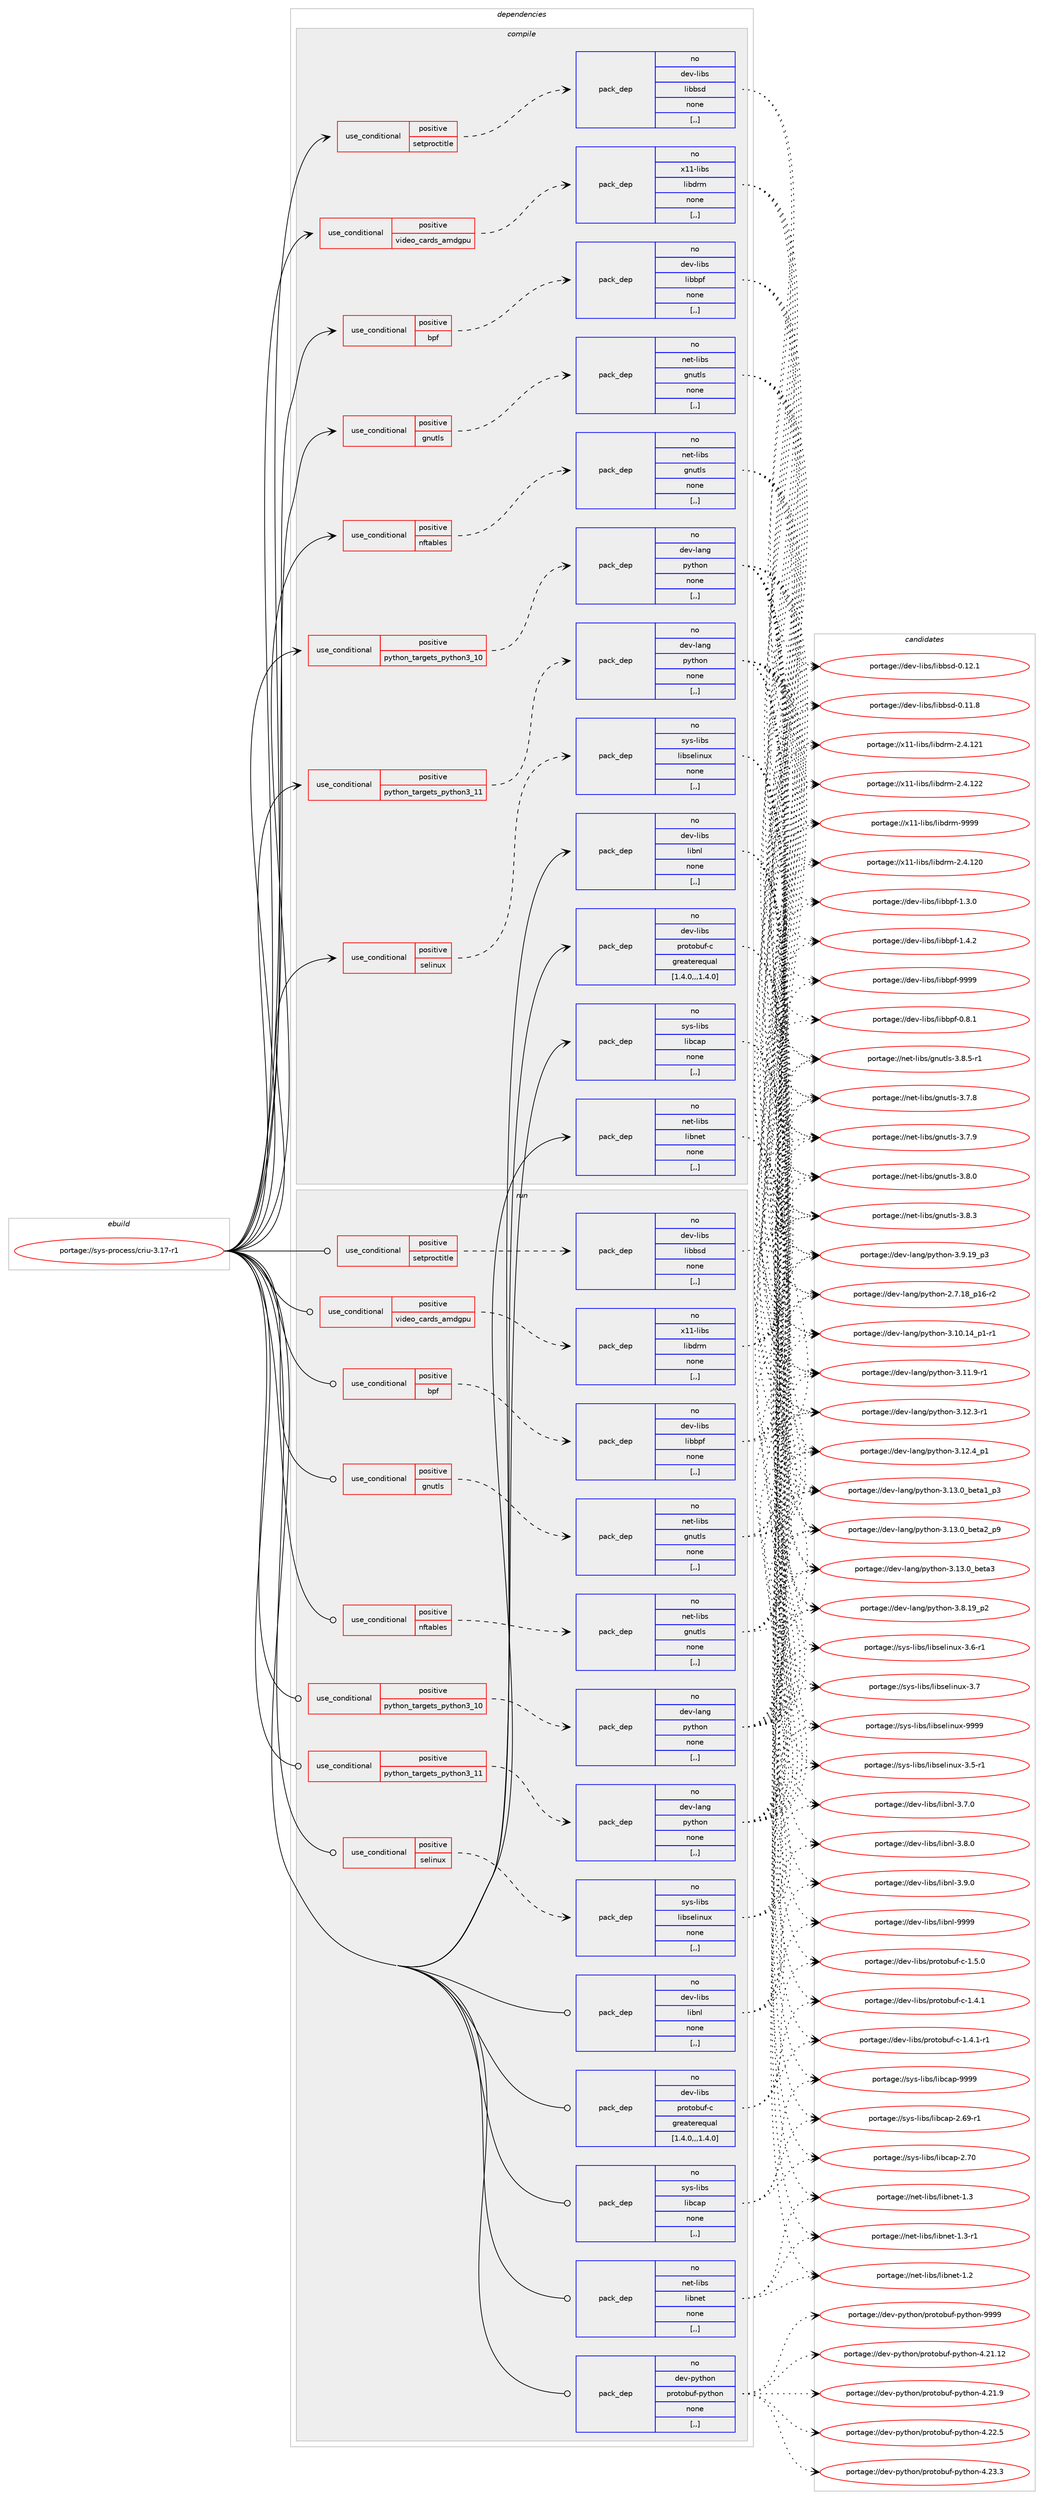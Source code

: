 digraph prolog {

# *************
# Graph options
# *************

newrank=true;
concentrate=true;
compound=true;
graph [rankdir=LR,fontname=Helvetica,fontsize=10,ranksep=1.5];#, ranksep=2.5, nodesep=0.2];
edge  [arrowhead=vee];
node  [fontname=Helvetica,fontsize=10];

# **********
# The ebuild
# **********

subgraph cluster_leftcol {
color=gray;
rank=same;
label=<<i>ebuild</i>>;
id [label="portage://sys-process/criu-3.17-r1", color=red, width=4, href="../sys-process/criu-3.17-r1.svg"];
}

# ****************
# The dependencies
# ****************

subgraph cluster_midcol {
color=gray;
label=<<i>dependencies</i>>;
subgraph cluster_compile {
fillcolor="#eeeeee";
style=filled;
label=<<i>compile</i>>;
subgraph cond115569 {
dependency433186 [label=<<TABLE BORDER="0" CELLBORDER="1" CELLSPACING="0" CELLPADDING="4"><TR><TD ROWSPAN="3" CELLPADDING="10">use_conditional</TD></TR><TR><TD>positive</TD></TR><TR><TD>bpf</TD></TR></TABLE>>, shape=none, color=red];
subgraph pack314683 {
dependency433187 [label=<<TABLE BORDER="0" CELLBORDER="1" CELLSPACING="0" CELLPADDING="4" WIDTH="220"><TR><TD ROWSPAN="6" CELLPADDING="30">pack_dep</TD></TR><TR><TD WIDTH="110">no</TD></TR><TR><TD>dev-libs</TD></TR><TR><TD>libbpf</TD></TR><TR><TD>none</TD></TR><TR><TD>[,,]</TD></TR></TABLE>>, shape=none, color=blue];
}
dependency433186:e -> dependency433187:w [weight=20,style="dashed",arrowhead="vee"];
}
id:e -> dependency433186:w [weight=20,style="solid",arrowhead="vee"];
subgraph cond115570 {
dependency433188 [label=<<TABLE BORDER="0" CELLBORDER="1" CELLSPACING="0" CELLPADDING="4"><TR><TD ROWSPAN="3" CELLPADDING="10">use_conditional</TD></TR><TR><TD>positive</TD></TR><TR><TD>gnutls</TD></TR></TABLE>>, shape=none, color=red];
subgraph pack314684 {
dependency433189 [label=<<TABLE BORDER="0" CELLBORDER="1" CELLSPACING="0" CELLPADDING="4" WIDTH="220"><TR><TD ROWSPAN="6" CELLPADDING="30">pack_dep</TD></TR><TR><TD WIDTH="110">no</TD></TR><TR><TD>net-libs</TD></TR><TR><TD>gnutls</TD></TR><TR><TD>none</TD></TR><TR><TD>[,,]</TD></TR></TABLE>>, shape=none, color=blue];
}
dependency433188:e -> dependency433189:w [weight=20,style="dashed",arrowhead="vee"];
}
id:e -> dependency433188:w [weight=20,style="solid",arrowhead="vee"];
subgraph cond115571 {
dependency433190 [label=<<TABLE BORDER="0" CELLBORDER="1" CELLSPACING="0" CELLPADDING="4"><TR><TD ROWSPAN="3" CELLPADDING="10">use_conditional</TD></TR><TR><TD>positive</TD></TR><TR><TD>nftables</TD></TR></TABLE>>, shape=none, color=red];
subgraph pack314685 {
dependency433191 [label=<<TABLE BORDER="0" CELLBORDER="1" CELLSPACING="0" CELLPADDING="4" WIDTH="220"><TR><TD ROWSPAN="6" CELLPADDING="30">pack_dep</TD></TR><TR><TD WIDTH="110">no</TD></TR><TR><TD>net-libs</TD></TR><TR><TD>gnutls</TD></TR><TR><TD>none</TD></TR><TR><TD>[,,]</TD></TR></TABLE>>, shape=none, color=blue];
}
dependency433190:e -> dependency433191:w [weight=20,style="dashed",arrowhead="vee"];
}
id:e -> dependency433190:w [weight=20,style="solid",arrowhead="vee"];
subgraph cond115572 {
dependency433192 [label=<<TABLE BORDER="0" CELLBORDER="1" CELLSPACING="0" CELLPADDING="4"><TR><TD ROWSPAN="3" CELLPADDING="10">use_conditional</TD></TR><TR><TD>positive</TD></TR><TR><TD>python_targets_python3_10</TD></TR></TABLE>>, shape=none, color=red];
subgraph pack314686 {
dependency433193 [label=<<TABLE BORDER="0" CELLBORDER="1" CELLSPACING="0" CELLPADDING="4" WIDTH="220"><TR><TD ROWSPAN="6" CELLPADDING="30">pack_dep</TD></TR><TR><TD WIDTH="110">no</TD></TR><TR><TD>dev-lang</TD></TR><TR><TD>python</TD></TR><TR><TD>none</TD></TR><TR><TD>[,,]</TD></TR></TABLE>>, shape=none, color=blue];
}
dependency433192:e -> dependency433193:w [weight=20,style="dashed",arrowhead="vee"];
}
id:e -> dependency433192:w [weight=20,style="solid",arrowhead="vee"];
subgraph cond115573 {
dependency433194 [label=<<TABLE BORDER="0" CELLBORDER="1" CELLSPACING="0" CELLPADDING="4"><TR><TD ROWSPAN="3" CELLPADDING="10">use_conditional</TD></TR><TR><TD>positive</TD></TR><TR><TD>python_targets_python3_11</TD></TR></TABLE>>, shape=none, color=red];
subgraph pack314687 {
dependency433195 [label=<<TABLE BORDER="0" CELLBORDER="1" CELLSPACING="0" CELLPADDING="4" WIDTH="220"><TR><TD ROWSPAN="6" CELLPADDING="30">pack_dep</TD></TR><TR><TD WIDTH="110">no</TD></TR><TR><TD>dev-lang</TD></TR><TR><TD>python</TD></TR><TR><TD>none</TD></TR><TR><TD>[,,]</TD></TR></TABLE>>, shape=none, color=blue];
}
dependency433194:e -> dependency433195:w [weight=20,style="dashed",arrowhead="vee"];
}
id:e -> dependency433194:w [weight=20,style="solid",arrowhead="vee"];
subgraph cond115574 {
dependency433196 [label=<<TABLE BORDER="0" CELLBORDER="1" CELLSPACING="0" CELLPADDING="4"><TR><TD ROWSPAN="3" CELLPADDING="10">use_conditional</TD></TR><TR><TD>positive</TD></TR><TR><TD>selinux</TD></TR></TABLE>>, shape=none, color=red];
subgraph pack314688 {
dependency433197 [label=<<TABLE BORDER="0" CELLBORDER="1" CELLSPACING="0" CELLPADDING="4" WIDTH="220"><TR><TD ROWSPAN="6" CELLPADDING="30">pack_dep</TD></TR><TR><TD WIDTH="110">no</TD></TR><TR><TD>sys-libs</TD></TR><TR><TD>libselinux</TD></TR><TR><TD>none</TD></TR><TR><TD>[,,]</TD></TR></TABLE>>, shape=none, color=blue];
}
dependency433196:e -> dependency433197:w [weight=20,style="dashed",arrowhead="vee"];
}
id:e -> dependency433196:w [weight=20,style="solid",arrowhead="vee"];
subgraph cond115575 {
dependency433198 [label=<<TABLE BORDER="0" CELLBORDER="1" CELLSPACING="0" CELLPADDING="4"><TR><TD ROWSPAN="3" CELLPADDING="10">use_conditional</TD></TR><TR><TD>positive</TD></TR><TR><TD>setproctitle</TD></TR></TABLE>>, shape=none, color=red];
subgraph pack314689 {
dependency433199 [label=<<TABLE BORDER="0" CELLBORDER="1" CELLSPACING="0" CELLPADDING="4" WIDTH="220"><TR><TD ROWSPAN="6" CELLPADDING="30">pack_dep</TD></TR><TR><TD WIDTH="110">no</TD></TR><TR><TD>dev-libs</TD></TR><TR><TD>libbsd</TD></TR><TR><TD>none</TD></TR><TR><TD>[,,]</TD></TR></TABLE>>, shape=none, color=blue];
}
dependency433198:e -> dependency433199:w [weight=20,style="dashed",arrowhead="vee"];
}
id:e -> dependency433198:w [weight=20,style="solid",arrowhead="vee"];
subgraph cond115576 {
dependency433200 [label=<<TABLE BORDER="0" CELLBORDER="1" CELLSPACING="0" CELLPADDING="4"><TR><TD ROWSPAN="3" CELLPADDING="10">use_conditional</TD></TR><TR><TD>positive</TD></TR><TR><TD>video_cards_amdgpu</TD></TR></TABLE>>, shape=none, color=red];
subgraph pack314690 {
dependency433201 [label=<<TABLE BORDER="0" CELLBORDER="1" CELLSPACING="0" CELLPADDING="4" WIDTH="220"><TR><TD ROWSPAN="6" CELLPADDING="30">pack_dep</TD></TR><TR><TD WIDTH="110">no</TD></TR><TR><TD>x11-libs</TD></TR><TR><TD>libdrm</TD></TR><TR><TD>none</TD></TR><TR><TD>[,,]</TD></TR></TABLE>>, shape=none, color=blue];
}
dependency433200:e -> dependency433201:w [weight=20,style="dashed",arrowhead="vee"];
}
id:e -> dependency433200:w [weight=20,style="solid",arrowhead="vee"];
subgraph pack314691 {
dependency433202 [label=<<TABLE BORDER="0" CELLBORDER="1" CELLSPACING="0" CELLPADDING="4" WIDTH="220"><TR><TD ROWSPAN="6" CELLPADDING="30">pack_dep</TD></TR><TR><TD WIDTH="110">no</TD></TR><TR><TD>dev-libs</TD></TR><TR><TD>libnl</TD></TR><TR><TD>none</TD></TR><TR><TD>[,,]</TD></TR></TABLE>>, shape=none, color=blue];
}
id:e -> dependency433202:w [weight=20,style="solid",arrowhead="vee"];
subgraph pack314692 {
dependency433203 [label=<<TABLE BORDER="0" CELLBORDER="1" CELLSPACING="0" CELLPADDING="4" WIDTH="220"><TR><TD ROWSPAN="6" CELLPADDING="30">pack_dep</TD></TR><TR><TD WIDTH="110">no</TD></TR><TR><TD>dev-libs</TD></TR><TR><TD>protobuf-c</TD></TR><TR><TD>greaterequal</TD></TR><TR><TD>[1.4.0,,,1.4.0]</TD></TR></TABLE>>, shape=none, color=blue];
}
id:e -> dependency433203:w [weight=20,style="solid",arrowhead="vee"];
subgraph pack314693 {
dependency433204 [label=<<TABLE BORDER="0" CELLBORDER="1" CELLSPACING="0" CELLPADDING="4" WIDTH="220"><TR><TD ROWSPAN="6" CELLPADDING="30">pack_dep</TD></TR><TR><TD WIDTH="110">no</TD></TR><TR><TD>net-libs</TD></TR><TR><TD>libnet</TD></TR><TR><TD>none</TD></TR><TR><TD>[,,]</TD></TR></TABLE>>, shape=none, color=blue];
}
id:e -> dependency433204:w [weight=20,style="solid",arrowhead="vee"];
subgraph pack314694 {
dependency433205 [label=<<TABLE BORDER="0" CELLBORDER="1" CELLSPACING="0" CELLPADDING="4" WIDTH="220"><TR><TD ROWSPAN="6" CELLPADDING="30">pack_dep</TD></TR><TR><TD WIDTH="110">no</TD></TR><TR><TD>sys-libs</TD></TR><TR><TD>libcap</TD></TR><TR><TD>none</TD></TR><TR><TD>[,,]</TD></TR></TABLE>>, shape=none, color=blue];
}
id:e -> dependency433205:w [weight=20,style="solid",arrowhead="vee"];
}
subgraph cluster_compileandrun {
fillcolor="#eeeeee";
style=filled;
label=<<i>compile and run</i>>;
}
subgraph cluster_run {
fillcolor="#eeeeee";
style=filled;
label=<<i>run</i>>;
subgraph cond115577 {
dependency433206 [label=<<TABLE BORDER="0" CELLBORDER="1" CELLSPACING="0" CELLPADDING="4"><TR><TD ROWSPAN="3" CELLPADDING="10">use_conditional</TD></TR><TR><TD>positive</TD></TR><TR><TD>bpf</TD></TR></TABLE>>, shape=none, color=red];
subgraph pack314695 {
dependency433207 [label=<<TABLE BORDER="0" CELLBORDER="1" CELLSPACING="0" CELLPADDING="4" WIDTH="220"><TR><TD ROWSPAN="6" CELLPADDING="30">pack_dep</TD></TR><TR><TD WIDTH="110">no</TD></TR><TR><TD>dev-libs</TD></TR><TR><TD>libbpf</TD></TR><TR><TD>none</TD></TR><TR><TD>[,,]</TD></TR></TABLE>>, shape=none, color=blue];
}
dependency433206:e -> dependency433207:w [weight=20,style="dashed",arrowhead="vee"];
}
id:e -> dependency433206:w [weight=20,style="solid",arrowhead="odot"];
subgraph cond115578 {
dependency433208 [label=<<TABLE BORDER="0" CELLBORDER="1" CELLSPACING="0" CELLPADDING="4"><TR><TD ROWSPAN="3" CELLPADDING="10">use_conditional</TD></TR><TR><TD>positive</TD></TR><TR><TD>gnutls</TD></TR></TABLE>>, shape=none, color=red];
subgraph pack314696 {
dependency433209 [label=<<TABLE BORDER="0" CELLBORDER="1" CELLSPACING="0" CELLPADDING="4" WIDTH="220"><TR><TD ROWSPAN="6" CELLPADDING="30">pack_dep</TD></TR><TR><TD WIDTH="110">no</TD></TR><TR><TD>net-libs</TD></TR><TR><TD>gnutls</TD></TR><TR><TD>none</TD></TR><TR><TD>[,,]</TD></TR></TABLE>>, shape=none, color=blue];
}
dependency433208:e -> dependency433209:w [weight=20,style="dashed",arrowhead="vee"];
}
id:e -> dependency433208:w [weight=20,style="solid",arrowhead="odot"];
subgraph cond115579 {
dependency433210 [label=<<TABLE BORDER="0" CELLBORDER="1" CELLSPACING="0" CELLPADDING="4"><TR><TD ROWSPAN="3" CELLPADDING="10">use_conditional</TD></TR><TR><TD>positive</TD></TR><TR><TD>nftables</TD></TR></TABLE>>, shape=none, color=red];
subgraph pack314697 {
dependency433211 [label=<<TABLE BORDER="0" CELLBORDER="1" CELLSPACING="0" CELLPADDING="4" WIDTH="220"><TR><TD ROWSPAN="6" CELLPADDING="30">pack_dep</TD></TR><TR><TD WIDTH="110">no</TD></TR><TR><TD>net-libs</TD></TR><TR><TD>gnutls</TD></TR><TR><TD>none</TD></TR><TR><TD>[,,]</TD></TR></TABLE>>, shape=none, color=blue];
}
dependency433210:e -> dependency433211:w [weight=20,style="dashed",arrowhead="vee"];
}
id:e -> dependency433210:w [weight=20,style="solid",arrowhead="odot"];
subgraph cond115580 {
dependency433212 [label=<<TABLE BORDER="0" CELLBORDER="1" CELLSPACING="0" CELLPADDING="4"><TR><TD ROWSPAN="3" CELLPADDING="10">use_conditional</TD></TR><TR><TD>positive</TD></TR><TR><TD>python_targets_python3_10</TD></TR></TABLE>>, shape=none, color=red];
subgraph pack314698 {
dependency433213 [label=<<TABLE BORDER="0" CELLBORDER="1" CELLSPACING="0" CELLPADDING="4" WIDTH="220"><TR><TD ROWSPAN="6" CELLPADDING="30">pack_dep</TD></TR><TR><TD WIDTH="110">no</TD></TR><TR><TD>dev-lang</TD></TR><TR><TD>python</TD></TR><TR><TD>none</TD></TR><TR><TD>[,,]</TD></TR></TABLE>>, shape=none, color=blue];
}
dependency433212:e -> dependency433213:w [weight=20,style="dashed",arrowhead="vee"];
}
id:e -> dependency433212:w [weight=20,style="solid",arrowhead="odot"];
subgraph cond115581 {
dependency433214 [label=<<TABLE BORDER="0" CELLBORDER="1" CELLSPACING="0" CELLPADDING="4"><TR><TD ROWSPAN="3" CELLPADDING="10">use_conditional</TD></TR><TR><TD>positive</TD></TR><TR><TD>python_targets_python3_11</TD></TR></TABLE>>, shape=none, color=red];
subgraph pack314699 {
dependency433215 [label=<<TABLE BORDER="0" CELLBORDER="1" CELLSPACING="0" CELLPADDING="4" WIDTH="220"><TR><TD ROWSPAN="6" CELLPADDING="30">pack_dep</TD></TR><TR><TD WIDTH="110">no</TD></TR><TR><TD>dev-lang</TD></TR><TR><TD>python</TD></TR><TR><TD>none</TD></TR><TR><TD>[,,]</TD></TR></TABLE>>, shape=none, color=blue];
}
dependency433214:e -> dependency433215:w [weight=20,style="dashed",arrowhead="vee"];
}
id:e -> dependency433214:w [weight=20,style="solid",arrowhead="odot"];
subgraph cond115582 {
dependency433216 [label=<<TABLE BORDER="0" CELLBORDER="1" CELLSPACING="0" CELLPADDING="4"><TR><TD ROWSPAN="3" CELLPADDING="10">use_conditional</TD></TR><TR><TD>positive</TD></TR><TR><TD>selinux</TD></TR></TABLE>>, shape=none, color=red];
subgraph pack314700 {
dependency433217 [label=<<TABLE BORDER="0" CELLBORDER="1" CELLSPACING="0" CELLPADDING="4" WIDTH="220"><TR><TD ROWSPAN="6" CELLPADDING="30">pack_dep</TD></TR><TR><TD WIDTH="110">no</TD></TR><TR><TD>sys-libs</TD></TR><TR><TD>libselinux</TD></TR><TR><TD>none</TD></TR><TR><TD>[,,]</TD></TR></TABLE>>, shape=none, color=blue];
}
dependency433216:e -> dependency433217:w [weight=20,style="dashed",arrowhead="vee"];
}
id:e -> dependency433216:w [weight=20,style="solid",arrowhead="odot"];
subgraph cond115583 {
dependency433218 [label=<<TABLE BORDER="0" CELLBORDER="1" CELLSPACING="0" CELLPADDING="4"><TR><TD ROWSPAN="3" CELLPADDING="10">use_conditional</TD></TR><TR><TD>positive</TD></TR><TR><TD>setproctitle</TD></TR></TABLE>>, shape=none, color=red];
subgraph pack314701 {
dependency433219 [label=<<TABLE BORDER="0" CELLBORDER="1" CELLSPACING="0" CELLPADDING="4" WIDTH="220"><TR><TD ROWSPAN="6" CELLPADDING="30">pack_dep</TD></TR><TR><TD WIDTH="110">no</TD></TR><TR><TD>dev-libs</TD></TR><TR><TD>libbsd</TD></TR><TR><TD>none</TD></TR><TR><TD>[,,]</TD></TR></TABLE>>, shape=none, color=blue];
}
dependency433218:e -> dependency433219:w [weight=20,style="dashed",arrowhead="vee"];
}
id:e -> dependency433218:w [weight=20,style="solid",arrowhead="odot"];
subgraph cond115584 {
dependency433220 [label=<<TABLE BORDER="0" CELLBORDER="1" CELLSPACING="0" CELLPADDING="4"><TR><TD ROWSPAN="3" CELLPADDING="10">use_conditional</TD></TR><TR><TD>positive</TD></TR><TR><TD>video_cards_amdgpu</TD></TR></TABLE>>, shape=none, color=red];
subgraph pack314702 {
dependency433221 [label=<<TABLE BORDER="0" CELLBORDER="1" CELLSPACING="0" CELLPADDING="4" WIDTH="220"><TR><TD ROWSPAN="6" CELLPADDING="30">pack_dep</TD></TR><TR><TD WIDTH="110">no</TD></TR><TR><TD>x11-libs</TD></TR><TR><TD>libdrm</TD></TR><TR><TD>none</TD></TR><TR><TD>[,,]</TD></TR></TABLE>>, shape=none, color=blue];
}
dependency433220:e -> dependency433221:w [weight=20,style="dashed",arrowhead="vee"];
}
id:e -> dependency433220:w [weight=20,style="solid",arrowhead="odot"];
subgraph pack314703 {
dependency433222 [label=<<TABLE BORDER="0" CELLBORDER="1" CELLSPACING="0" CELLPADDING="4" WIDTH="220"><TR><TD ROWSPAN="6" CELLPADDING="30">pack_dep</TD></TR><TR><TD WIDTH="110">no</TD></TR><TR><TD>dev-libs</TD></TR><TR><TD>libnl</TD></TR><TR><TD>none</TD></TR><TR><TD>[,,]</TD></TR></TABLE>>, shape=none, color=blue];
}
id:e -> dependency433222:w [weight=20,style="solid",arrowhead="odot"];
subgraph pack314704 {
dependency433223 [label=<<TABLE BORDER="0" CELLBORDER="1" CELLSPACING="0" CELLPADDING="4" WIDTH="220"><TR><TD ROWSPAN="6" CELLPADDING="30">pack_dep</TD></TR><TR><TD WIDTH="110">no</TD></TR><TR><TD>dev-libs</TD></TR><TR><TD>protobuf-c</TD></TR><TR><TD>greaterequal</TD></TR><TR><TD>[1.4.0,,,1.4.0]</TD></TR></TABLE>>, shape=none, color=blue];
}
id:e -> dependency433223:w [weight=20,style="solid",arrowhead="odot"];
subgraph pack314705 {
dependency433224 [label=<<TABLE BORDER="0" CELLBORDER="1" CELLSPACING="0" CELLPADDING="4" WIDTH="220"><TR><TD ROWSPAN="6" CELLPADDING="30">pack_dep</TD></TR><TR><TD WIDTH="110">no</TD></TR><TR><TD>dev-python</TD></TR><TR><TD>protobuf-python</TD></TR><TR><TD>none</TD></TR><TR><TD>[,,]</TD></TR></TABLE>>, shape=none, color=blue];
}
id:e -> dependency433224:w [weight=20,style="solid",arrowhead="odot"];
subgraph pack314706 {
dependency433225 [label=<<TABLE BORDER="0" CELLBORDER="1" CELLSPACING="0" CELLPADDING="4" WIDTH="220"><TR><TD ROWSPAN="6" CELLPADDING="30">pack_dep</TD></TR><TR><TD WIDTH="110">no</TD></TR><TR><TD>net-libs</TD></TR><TR><TD>libnet</TD></TR><TR><TD>none</TD></TR><TR><TD>[,,]</TD></TR></TABLE>>, shape=none, color=blue];
}
id:e -> dependency433225:w [weight=20,style="solid",arrowhead="odot"];
subgraph pack314707 {
dependency433226 [label=<<TABLE BORDER="0" CELLBORDER="1" CELLSPACING="0" CELLPADDING="4" WIDTH="220"><TR><TD ROWSPAN="6" CELLPADDING="30">pack_dep</TD></TR><TR><TD WIDTH="110">no</TD></TR><TR><TD>sys-libs</TD></TR><TR><TD>libcap</TD></TR><TR><TD>none</TD></TR><TR><TD>[,,]</TD></TR></TABLE>>, shape=none, color=blue];
}
id:e -> dependency433226:w [weight=20,style="solid",arrowhead="odot"];
}
}

# **************
# The candidates
# **************

subgraph cluster_choices {
rank=same;
color=gray;
label=<<i>candidates</i>>;

subgraph choice314683 {
color=black;
nodesep=1;
choice1001011184510810598115471081059898112102454846564649 [label="portage://dev-libs/libbpf-0.8.1", color=red, width=4,href="../dev-libs/libbpf-0.8.1.svg"];
choice1001011184510810598115471081059898112102454946514648 [label="portage://dev-libs/libbpf-1.3.0", color=red, width=4,href="../dev-libs/libbpf-1.3.0.svg"];
choice1001011184510810598115471081059898112102454946524650 [label="portage://dev-libs/libbpf-1.4.2", color=red, width=4,href="../dev-libs/libbpf-1.4.2.svg"];
choice10010111845108105981154710810598981121024557575757 [label="portage://dev-libs/libbpf-9999", color=red, width=4,href="../dev-libs/libbpf-9999.svg"];
dependency433187:e -> choice1001011184510810598115471081059898112102454846564649:w [style=dotted,weight="100"];
dependency433187:e -> choice1001011184510810598115471081059898112102454946514648:w [style=dotted,weight="100"];
dependency433187:e -> choice1001011184510810598115471081059898112102454946524650:w [style=dotted,weight="100"];
dependency433187:e -> choice10010111845108105981154710810598981121024557575757:w [style=dotted,weight="100"];
}
subgraph choice314684 {
color=black;
nodesep=1;
choice110101116451081059811547103110117116108115455146554656 [label="portage://net-libs/gnutls-3.7.8", color=red, width=4,href="../net-libs/gnutls-3.7.8.svg"];
choice110101116451081059811547103110117116108115455146554657 [label="portage://net-libs/gnutls-3.7.9", color=red, width=4,href="../net-libs/gnutls-3.7.9.svg"];
choice110101116451081059811547103110117116108115455146564648 [label="portage://net-libs/gnutls-3.8.0", color=red, width=4,href="../net-libs/gnutls-3.8.0.svg"];
choice110101116451081059811547103110117116108115455146564651 [label="portage://net-libs/gnutls-3.8.3", color=red, width=4,href="../net-libs/gnutls-3.8.3.svg"];
choice1101011164510810598115471031101171161081154551465646534511449 [label="portage://net-libs/gnutls-3.8.5-r1", color=red, width=4,href="../net-libs/gnutls-3.8.5-r1.svg"];
dependency433189:e -> choice110101116451081059811547103110117116108115455146554656:w [style=dotted,weight="100"];
dependency433189:e -> choice110101116451081059811547103110117116108115455146554657:w [style=dotted,weight="100"];
dependency433189:e -> choice110101116451081059811547103110117116108115455146564648:w [style=dotted,weight="100"];
dependency433189:e -> choice110101116451081059811547103110117116108115455146564651:w [style=dotted,weight="100"];
dependency433189:e -> choice1101011164510810598115471031101171161081154551465646534511449:w [style=dotted,weight="100"];
}
subgraph choice314685 {
color=black;
nodesep=1;
choice110101116451081059811547103110117116108115455146554656 [label="portage://net-libs/gnutls-3.7.8", color=red, width=4,href="../net-libs/gnutls-3.7.8.svg"];
choice110101116451081059811547103110117116108115455146554657 [label="portage://net-libs/gnutls-3.7.9", color=red, width=4,href="../net-libs/gnutls-3.7.9.svg"];
choice110101116451081059811547103110117116108115455146564648 [label="portage://net-libs/gnutls-3.8.0", color=red, width=4,href="../net-libs/gnutls-3.8.0.svg"];
choice110101116451081059811547103110117116108115455146564651 [label="portage://net-libs/gnutls-3.8.3", color=red, width=4,href="../net-libs/gnutls-3.8.3.svg"];
choice1101011164510810598115471031101171161081154551465646534511449 [label="portage://net-libs/gnutls-3.8.5-r1", color=red, width=4,href="../net-libs/gnutls-3.8.5-r1.svg"];
dependency433191:e -> choice110101116451081059811547103110117116108115455146554656:w [style=dotted,weight="100"];
dependency433191:e -> choice110101116451081059811547103110117116108115455146554657:w [style=dotted,weight="100"];
dependency433191:e -> choice110101116451081059811547103110117116108115455146564648:w [style=dotted,weight="100"];
dependency433191:e -> choice110101116451081059811547103110117116108115455146564651:w [style=dotted,weight="100"];
dependency433191:e -> choice1101011164510810598115471031101171161081154551465646534511449:w [style=dotted,weight="100"];
}
subgraph choice314686 {
color=black;
nodesep=1;
choice100101118451089711010347112121116104111110455046554649569511249544511450 [label="portage://dev-lang/python-2.7.18_p16-r2", color=red, width=4,href="../dev-lang/python-2.7.18_p16-r2.svg"];
choice100101118451089711010347112121116104111110455146494846495295112494511449 [label="portage://dev-lang/python-3.10.14_p1-r1", color=red, width=4,href="../dev-lang/python-3.10.14_p1-r1.svg"];
choice100101118451089711010347112121116104111110455146494946574511449 [label="portage://dev-lang/python-3.11.9-r1", color=red, width=4,href="../dev-lang/python-3.11.9-r1.svg"];
choice100101118451089711010347112121116104111110455146495046514511449 [label="portage://dev-lang/python-3.12.3-r1", color=red, width=4,href="../dev-lang/python-3.12.3-r1.svg"];
choice100101118451089711010347112121116104111110455146495046529511249 [label="portage://dev-lang/python-3.12.4_p1", color=red, width=4,href="../dev-lang/python-3.12.4_p1.svg"];
choice10010111845108971101034711212111610411111045514649514648959810111697499511251 [label="portage://dev-lang/python-3.13.0_beta1_p3", color=red, width=4,href="../dev-lang/python-3.13.0_beta1_p3.svg"];
choice10010111845108971101034711212111610411111045514649514648959810111697509511257 [label="portage://dev-lang/python-3.13.0_beta2_p9", color=red, width=4,href="../dev-lang/python-3.13.0_beta2_p9.svg"];
choice1001011184510897110103471121211161041111104551464951464895981011169751 [label="portage://dev-lang/python-3.13.0_beta3", color=red, width=4,href="../dev-lang/python-3.13.0_beta3.svg"];
choice100101118451089711010347112121116104111110455146564649579511250 [label="portage://dev-lang/python-3.8.19_p2", color=red, width=4,href="../dev-lang/python-3.8.19_p2.svg"];
choice100101118451089711010347112121116104111110455146574649579511251 [label="portage://dev-lang/python-3.9.19_p3", color=red, width=4,href="../dev-lang/python-3.9.19_p3.svg"];
dependency433193:e -> choice100101118451089711010347112121116104111110455046554649569511249544511450:w [style=dotted,weight="100"];
dependency433193:e -> choice100101118451089711010347112121116104111110455146494846495295112494511449:w [style=dotted,weight="100"];
dependency433193:e -> choice100101118451089711010347112121116104111110455146494946574511449:w [style=dotted,weight="100"];
dependency433193:e -> choice100101118451089711010347112121116104111110455146495046514511449:w [style=dotted,weight="100"];
dependency433193:e -> choice100101118451089711010347112121116104111110455146495046529511249:w [style=dotted,weight="100"];
dependency433193:e -> choice10010111845108971101034711212111610411111045514649514648959810111697499511251:w [style=dotted,weight="100"];
dependency433193:e -> choice10010111845108971101034711212111610411111045514649514648959810111697509511257:w [style=dotted,weight="100"];
dependency433193:e -> choice1001011184510897110103471121211161041111104551464951464895981011169751:w [style=dotted,weight="100"];
dependency433193:e -> choice100101118451089711010347112121116104111110455146564649579511250:w [style=dotted,weight="100"];
dependency433193:e -> choice100101118451089711010347112121116104111110455146574649579511251:w [style=dotted,weight="100"];
}
subgraph choice314687 {
color=black;
nodesep=1;
choice100101118451089711010347112121116104111110455046554649569511249544511450 [label="portage://dev-lang/python-2.7.18_p16-r2", color=red, width=4,href="../dev-lang/python-2.7.18_p16-r2.svg"];
choice100101118451089711010347112121116104111110455146494846495295112494511449 [label="portage://dev-lang/python-3.10.14_p1-r1", color=red, width=4,href="../dev-lang/python-3.10.14_p1-r1.svg"];
choice100101118451089711010347112121116104111110455146494946574511449 [label="portage://dev-lang/python-3.11.9-r1", color=red, width=4,href="../dev-lang/python-3.11.9-r1.svg"];
choice100101118451089711010347112121116104111110455146495046514511449 [label="portage://dev-lang/python-3.12.3-r1", color=red, width=4,href="../dev-lang/python-3.12.3-r1.svg"];
choice100101118451089711010347112121116104111110455146495046529511249 [label="portage://dev-lang/python-3.12.4_p1", color=red, width=4,href="../dev-lang/python-3.12.4_p1.svg"];
choice10010111845108971101034711212111610411111045514649514648959810111697499511251 [label="portage://dev-lang/python-3.13.0_beta1_p3", color=red, width=4,href="../dev-lang/python-3.13.0_beta1_p3.svg"];
choice10010111845108971101034711212111610411111045514649514648959810111697509511257 [label="portage://dev-lang/python-3.13.0_beta2_p9", color=red, width=4,href="../dev-lang/python-3.13.0_beta2_p9.svg"];
choice1001011184510897110103471121211161041111104551464951464895981011169751 [label="portage://dev-lang/python-3.13.0_beta3", color=red, width=4,href="../dev-lang/python-3.13.0_beta3.svg"];
choice100101118451089711010347112121116104111110455146564649579511250 [label="portage://dev-lang/python-3.8.19_p2", color=red, width=4,href="../dev-lang/python-3.8.19_p2.svg"];
choice100101118451089711010347112121116104111110455146574649579511251 [label="portage://dev-lang/python-3.9.19_p3", color=red, width=4,href="../dev-lang/python-3.9.19_p3.svg"];
dependency433195:e -> choice100101118451089711010347112121116104111110455046554649569511249544511450:w [style=dotted,weight="100"];
dependency433195:e -> choice100101118451089711010347112121116104111110455146494846495295112494511449:w [style=dotted,weight="100"];
dependency433195:e -> choice100101118451089711010347112121116104111110455146494946574511449:w [style=dotted,weight="100"];
dependency433195:e -> choice100101118451089711010347112121116104111110455146495046514511449:w [style=dotted,weight="100"];
dependency433195:e -> choice100101118451089711010347112121116104111110455146495046529511249:w [style=dotted,weight="100"];
dependency433195:e -> choice10010111845108971101034711212111610411111045514649514648959810111697499511251:w [style=dotted,weight="100"];
dependency433195:e -> choice10010111845108971101034711212111610411111045514649514648959810111697509511257:w [style=dotted,weight="100"];
dependency433195:e -> choice1001011184510897110103471121211161041111104551464951464895981011169751:w [style=dotted,weight="100"];
dependency433195:e -> choice100101118451089711010347112121116104111110455146564649579511250:w [style=dotted,weight="100"];
dependency433195:e -> choice100101118451089711010347112121116104111110455146574649579511251:w [style=dotted,weight="100"];
}
subgraph choice314688 {
color=black;
nodesep=1;
choice11512111545108105981154710810598115101108105110117120455146534511449 [label="portage://sys-libs/libselinux-3.5-r1", color=red, width=4,href="../sys-libs/libselinux-3.5-r1.svg"];
choice11512111545108105981154710810598115101108105110117120455146544511449 [label="portage://sys-libs/libselinux-3.6-r1", color=red, width=4,href="../sys-libs/libselinux-3.6-r1.svg"];
choice1151211154510810598115471081059811510110810511011712045514655 [label="portage://sys-libs/libselinux-3.7", color=red, width=4,href="../sys-libs/libselinux-3.7.svg"];
choice115121115451081059811547108105981151011081051101171204557575757 [label="portage://sys-libs/libselinux-9999", color=red, width=4,href="../sys-libs/libselinux-9999.svg"];
dependency433197:e -> choice11512111545108105981154710810598115101108105110117120455146534511449:w [style=dotted,weight="100"];
dependency433197:e -> choice11512111545108105981154710810598115101108105110117120455146544511449:w [style=dotted,weight="100"];
dependency433197:e -> choice1151211154510810598115471081059811510110810511011712045514655:w [style=dotted,weight="100"];
dependency433197:e -> choice115121115451081059811547108105981151011081051101171204557575757:w [style=dotted,weight="100"];
}
subgraph choice314689 {
color=black;
nodesep=1;
choice100101118451081059811547108105989811510045484649494656 [label="portage://dev-libs/libbsd-0.11.8", color=red, width=4,href="../dev-libs/libbsd-0.11.8.svg"];
choice100101118451081059811547108105989811510045484649504649 [label="portage://dev-libs/libbsd-0.12.1", color=red, width=4,href="../dev-libs/libbsd-0.12.1.svg"];
dependency433199:e -> choice100101118451081059811547108105989811510045484649494656:w [style=dotted,weight="100"];
dependency433199:e -> choice100101118451081059811547108105989811510045484649504649:w [style=dotted,weight="100"];
}
subgraph choice314690 {
color=black;
nodesep=1;
choice1204949451081059811547108105981001141094550465246495048 [label="portage://x11-libs/libdrm-2.4.120", color=red, width=4,href="../x11-libs/libdrm-2.4.120.svg"];
choice1204949451081059811547108105981001141094550465246495049 [label="portage://x11-libs/libdrm-2.4.121", color=red, width=4,href="../x11-libs/libdrm-2.4.121.svg"];
choice1204949451081059811547108105981001141094550465246495050 [label="portage://x11-libs/libdrm-2.4.122", color=red, width=4,href="../x11-libs/libdrm-2.4.122.svg"];
choice1204949451081059811547108105981001141094557575757 [label="portage://x11-libs/libdrm-9999", color=red, width=4,href="../x11-libs/libdrm-9999.svg"];
dependency433201:e -> choice1204949451081059811547108105981001141094550465246495048:w [style=dotted,weight="100"];
dependency433201:e -> choice1204949451081059811547108105981001141094550465246495049:w [style=dotted,weight="100"];
dependency433201:e -> choice1204949451081059811547108105981001141094550465246495050:w [style=dotted,weight="100"];
dependency433201:e -> choice1204949451081059811547108105981001141094557575757:w [style=dotted,weight="100"];
}
subgraph choice314691 {
color=black;
nodesep=1;
choice10010111845108105981154710810598110108455146554648 [label="portage://dev-libs/libnl-3.7.0", color=red, width=4,href="../dev-libs/libnl-3.7.0.svg"];
choice10010111845108105981154710810598110108455146564648 [label="portage://dev-libs/libnl-3.8.0", color=red, width=4,href="../dev-libs/libnl-3.8.0.svg"];
choice10010111845108105981154710810598110108455146574648 [label="portage://dev-libs/libnl-3.9.0", color=red, width=4,href="../dev-libs/libnl-3.9.0.svg"];
choice100101118451081059811547108105981101084557575757 [label="portage://dev-libs/libnl-9999", color=red, width=4,href="../dev-libs/libnl-9999.svg"];
dependency433202:e -> choice10010111845108105981154710810598110108455146554648:w [style=dotted,weight="100"];
dependency433202:e -> choice10010111845108105981154710810598110108455146564648:w [style=dotted,weight="100"];
dependency433202:e -> choice10010111845108105981154710810598110108455146574648:w [style=dotted,weight="100"];
dependency433202:e -> choice100101118451081059811547108105981101084557575757:w [style=dotted,weight="100"];
}
subgraph choice314692 {
color=black;
nodesep=1;
choice100101118451081059811547112114111116111981171024599454946524649 [label="portage://dev-libs/protobuf-c-1.4.1", color=red, width=4,href="../dev-libs/protobuf-c-1.4.1.svg"];
choice1001011184510810598115471121141111161119811710245994549465246494511449 [label="portage://dev-libs/protobuf-c-1.4.1-r1", color=red, width=4,href="../dev-libs/protobuf-c-1.4.1-r1.svg"];
choice100101118451081059811547112114111116111981171024599454946534648 [label="portage://dev-libs/protobuf-c-1.5.0", color=red, width=4,href="../dev-libs/protobuf-c-1.5.0.svg"];
dependency433203:e -> choice100101118451081059811547112114111116111981171024599454946524649:w [style=dotted,weight="100"];
dependency433203:e -> choice1001011184510810598115471121141111161119811710245994549465246494511449:w [style=dotted,weight="100"];
dependency433203:e -> choice100101118451081059811547112114111116111981171024599454946534648:w [style=dotted,weight="100"];
}
subgraph choice314693 {
color=black;
nodesep=1;
choice1101011164510810598115471081059811010111645494650 [label="portage://net-libs/libnet-1.2", color=red, width=4,href="../net-libs/libnet-1.2.svg"];
choice1101011164510810598115471081059811010111645494651 [label="portage://net-libs/libnet-1.3", color=red, width=4,href="../net-libs/libnet-1.3.svg"];
choice11010111645108105981154710810598110101116454946514511449 [label="portage://net-libs/libnet-1.3-r1", color=red, width=4,href="../net-libs/libnet-1.3-r1.svg"];
dependency433204:e -> choice1101011164510810598115471081059811010111645494650:w [style=dotted,weight="100"];
dependency433204:e -> choice1101011164510810598115471081059811010111645494651:w [style=dotted,weight="100"];
dependency433204:e -> choice11010111645108105981154710810598110101116454946514511449:w [style=dotted,weight="100"];
}
subgraph choice314694 {
color=black;
nodesep=1;
choice11512111545108105981154710810598999711245504654574511449 [label="portage://sys-libs/libcap-2.69-r1", color=red, width=4,href="../sys-libs/libcap-2.69-r1.svg"];
choice1151211154510810598115471081059899971124550465548 [label="portage://sys-libs/libcap-2.70", color=red, width=4,href="../sys-libs/libcap-2.70.svg"];
choice1151211154510810598115471081059899971124557575757 [label="portage://sys-libs/libcap-9999", color=red, width=4,href="../sys-libs/libcap-9999.svg"];
dependency433205:e -> choice11512111545108105981154710810598999711245504654574511449:w [style=dotted,weight="100"];
dependency433205:e -> choice1151211154510810598115471081059899971124550465548:w [style=dotted,weight="100"];
dependency433205:e -> choice1151211154510810598115471081059899971124557575757:w [style=dotted,weight="100"];
}
subgraph choice314695 {
color=black;
nodesep=1;
choice1001011184510810598115471081059898112102454846564649 [label="portage://dev-libs/libbpf-0.8.1", color=red, width=4,href="../dev-libs/libbpf-0.8.1.svg"];
choice1001011184510810598115471081059898112102454946514648 [label="portage://dev-libs/libbpf-1.3.0", color=red, width=4,href="../dev-libs/libbpf-1.3.0.svg"];
choice1001011184510810598115471081059898112102454946524650 [label="portage://dev-libs/libbpf-1.4.2", color=red, width=4,href="../dev-libs/libbpf-1.4.2.svg"];
choice10010111845108105981154710810598981121024557575757 [label="portage://dev-libs/libbpf-9999", color=red, width=4,href="../dev-libs/libbpf-9999.svg"];
dependency433207:e -> choice1001011184510810598115471081059898112102454846564649:w [style=dotted,weight="100"];
dependency433207:e -> choice1001011184510810598115471081059898112102454946514648:w [style=dotted,weight="100"];
dependency433207:e -> choice1001011184510810598115471081059898112102454946524650:w [style=dotted,weight="100"];
dependency433207:e -> choice10010111845108105981154710810598981121024557575757:w [style=dotted,weight="100"];
}
subgraph choice314696 {
color=black;
nodesep=1;
choice110101116451081059811547103110117116108115455146554656 [label="portage://net-libs/gnutls-3.7.8", color=red, width=4,href="../net-libs/gnutls-3.7.8.svg"];
choice110101116451081059811547103110117116108115455146554657 [label="portage://net-libs/gnutls-3.7.9", color=red, width=4,href="../net-libs/gnutls-3.7.9.svg"];
choice110101116451081059811547103110117116108115455146564648 [label="portage://net-libs/gnutls-3.8.0", color=red, width=4,href="../net-libs/gnutls-3.8.0.svg"];
choice110101116451081059811547103110117116108115455146564651 [label="portage://net-libs/gnutls-3.8.3", color=red, width=4,href="../net-libs/gnutls-3.8.3.svg"];
choice1101011164510810598115471031101171161081154551465646534511449 [label="portage://net-libs/gnutls-3.8.5-r1", color=red, width=4,href="../net-libs/gnutls-3.8.5-r1.svg"];
dependency433209:e -> choice110101116451081059811547103110117116108115455146554656:w [style=dotted,weight="100"];
dependency433209:e -> choice110101116451081059811547103110117116108115455146554657:w [style=dotted,weight="100"];
dependency433209:e -> choice110101116451081059811547103110117116108115455146564648:w [style=dotted,weight="100"];
dependency433209:e -> choice110101116451081059811547103110117116108115455146564651:w [style=dotted,weight="100"];
dependency433209:e -> choice1101011164510810598115471031101171161081154551465646534511449:w [style=dotted,weight="100"];
}
subgraph choice314697 {
color=black;
nodesep=1;
choice110101116451081059811547103110117116108115455146554656 [label="portage://net-libs/gnutls-3.7.8", color=red, width=4,href="../net-libs/gnutls-3.7.8.svg"];
choice110101116451081059811547103110117116108115455146554657 [label="portage://net-libs/gnutls-3.7.9", color=red, width=4,href="../net-libs/gnutls-3.7.9.svg"];
choice110101116451081059811547103110117116108115455146564648 [label="portage://net-libs/gnutls-3.8.0", color=red, width=4,href="../net-libs/gnutls-3.8.0.svg"];
choice110101116451081059811547103110117116108115455146564651 [label="portage://net-libs/gnutls-3.8.3", color=red, width=4,href="../net-libs/gnutls-3.8.3.svg"];
choice1101011164510810598115471031101171161081154551465646534511449 [label="portage://net-libs/gnutls-3.8.5-r1", color=red, width=4,href="../net-libs/gnutls-3.8.5-r1.svg"];
dependency433211:e -> choice110101116451081059811547103110117116108115455146554656:w [style=dotted,weight="100"];
dependency433211:e -> choice110101116451081059811547103110117116108115455146554657:w [style=dotted,weight="100"];
dependency433211:e -> choice110101116451081059811547103110117116108115455146564648:w [style=dotted,weight="100"];
dependency433211:e -> choice110101116451081059811547103110117116108115455146564651:w [style=dotted,weight="100"];
dependency433211:e -> choice1101011164510810598115471031101171161081154551465646534511449:w [style=dotted,weight="100"];
}
subgraph choice314698 {
color=black;
nodesep=1;
choice100101118451089711010347112121116104111110455046554649569511249544511450 [label="portage://dev-lang/python-2.7.18_p16-r2", color=red, width=4,href="../dev-lang/python-2.7.18_p16-r2.svg"];
choice100101118451089711010347112121116104111110455146494846495295112494511449 [label="portage://dev-lang/python-3.10.14_p1-r1", color=red, width=4,href="../dev-lang/python-3.10.14_p1-r1.svg"];
choice100101118451089711010347112121116104111110455146494946574511449 [label="portage://dev-lang/python-3.11.9-r1", color=red, width=4,href="../dev-lang/python-3.11.9-r1.svg"];
choice100101118451089711010347112121116104111110455146495046514511449 [label="portage://dev-lang/python-3.12.3-r1", color=red, width=4,href="../dev-lang/python-3.12.3-r1.svg"];
choice100101118451089711010347112121116104111110455146495046529511249 [label="portage://dev-lang/python-3.12.4_p1", color=red, width=4,href="../dev-lang/python-3.12.4_p1.svg"];
choice10010111845108971101034711212111610411111045514649514648959810111697499511251 [label="portage://dev-lang/python-3.13.0_beta1_p3", color=red, width=4,href="../dev-lang/python-3.13.0_beta1_p3.svg"];
choice10010111845108971101034711212111610411111045514649514648959810111697509511257 [label="portage://dev-lang/python-3.13.0_beta2_p9", color=red, width=4,href="../dev-lang/python-3.13.0_beta2_p9.svg"];
choice1001011184510897110103471121211161041111104551464951464895981011169751 [label="portage://dev-lang/python-3.13.0_beta3", color=red, width=4,href="../dev-lang/python-3.13.0_beta3.svg"];
choice100101118451089711010347112121116104111110455146564649579511250 [label="portage://dev-lang/python-3.8.19_p2", color=red, width=4,href="../dev-lang/python-3.8.19_p2.svg"];
choice100101118451089711010347112121116104111110455146574649579511251 [label="portage://dev-lang/python-3.9.19_p3", color=red, width=4,href="../dev-lang/python-3.9.19_p3.svg"];
dependency433213:e -> choice100101118451089711010347112121116104111110455046554649569511249544511450:w [style=dotted,weight="100"];
dependency433213:e -> choice100101118451089711010347112121116104111110455146494846495295112494511449:w [style=dotted,weight="100"];
dependency433213:e -> choice100101118451089711010347112121116104111110455146494946574511449:w [style=dotted,weight="100"];
dependency433213:e -> choice100101118451089711010347112121116104111110455146495046514511449:w [style=dotted,weight="100"];
dependency433213:e -> choice100101118451089711010347112121116104111110455146495046529511249:w [style=dotted,weight="100"];
dependency433213:e -> choice10010111845108971101034711212111610411111045514649514648959810111697499511251:w [style=dotted,weight="100"];
dependency433213:e -> choice10010111845108971101034711212111610411111045514649514648959810111697509511257:w [style=dotted,weight="100"];
dependency433213:e -> choice1001011184510897110103471121211161041111104551464951464895981011169751:w [style=dotted,weight="100"];
dependency433213:e -> choice100101118451089711010347112121116104111110455146564649579511250:w [style=dotted,weight="100"];
dependency433213:e -> choice100101118451089711010347112121116104111110455146574649579511251:w [style=dotted,weight="100"];
}
subgraph choice314699 {
color=black;
nodesep=1;
choice100101118451089711010347112121116104111110455046554649569511249544511450 [label="portage://dev-lang/python-2.7.18_p16-r2", color=red, width=4,href="../dev-lang/python-2.7.18_p16-r2.svg"];
choice100101118451089711010347112121116104111110455146494846495295112494511449 [label="portage://dev-lang/python-3.10.14_p1-r1", color=red, width=4,href="../dev-lang/python-3.10.14_p1-r1.svg"];
choice100101118451089711010347112121116104111110455146494946574511449 [label="portage://dev-lang/python-3.11.9-r1", color=red, width=4,href="../dev-lang/python-3.11.9-r1.svg"];
choice100101118451089711010347112121116104111110455146495046514511449 [label="portage://dev-lang/python-3.12.3-r1", color=red, width=4,href="../dev-lang/python-3.12.3-r1.svg"];
choice100101118451089711010347112121116104111110455146495046529511249 [label="portage://dev-lang/python-3.12.4_p1", color=red, width=4,href="../dev-lang/python-3.12.4_p1.svg"];
choice10010111845108971101034711212111610411111045514649514648959810111697499511251 [label="portage://dev-lang/python-3.13.0_beta1_p3", color=red, width=4,href="../dev-lang/python-3.13.0_beta1_p3.svg"];
choice10010111845108971101034711212111610411111045514649514648959810111697509511257 [label="portage://dev-lang/python-3.13.0_beta2_p9", color=red, width=4,href="../dev-lang/python-3.13.0_beta2_p9.svg"];
choice1001011184510897110103471121211161041111104551464951464895981011169751 [label="portage://dev-lang/python-3.13.0_beta3", color=red, width=4,href="../dev-lang/python-3.13.0_beta3.svg"];
choice100101118451089711010347112121116104111110455146564649579511250 [label="portage://dev-lang/python-3.8.19_p2", color=red, width=4,href="../dev-lang/python-3.8.19_p2.svg"];
choice100101118451089711010347112121116104111110455146574649579511251 [label="portage://dev-lang/python-3.9.19_p3", color=red, width=4,href="../dev-lang/python-3.9.19_p3.svg"];
dependency433215:e -> choice100101118451089711010347112121116104111110455046554649569511249544511450:w [style=dotted,weight="100"];
dependency433215:e -> choice100101118451089711010347112121116104111110455146494846495295112494511449:w [style=dotted,weight="100"];
dependency433215:e -> choice100101118451089711010347112121116104111110455146494946574511449:w [style=dotted,weight="100"];
dependency433215:e -> choice100101118451089711010347112121116104111110455146495046514511449:w [style=dotted,weight="100"];
dependency433215:e -> choice100101118451089711010347112121116104111110455146495046529511249:w [style=dotted,weight="100"];
dependency433215:e -> choice10010111845108971101034711212111610411111045514649514648959810111697499511251:w [style=dotted,weight="100"];
dependency433215:e -> choice10010111845108971101034711212111610411111045514649514648959810111697509511257:w [style=dotted,weight="100"];
dependency433215:e -> choice1001011184510897110103471121211161041111104551464951464895981011169751:w [style=dotted,weight="100"];
dependency433215:e -> choice100101118451089711010347112121116104111110455146564649579511250:w [style=dotted,weight="100"];
dependency433215:e -> choice100101118451089711010347112121116104111110455146574649579511251:w [style=dotted,weight="100"];
}
subgraph choice314700 {
color=black;
nodesep=1;
choice11512111545108105981154710810598115101108105110117120455146534511449 [label="portage://sys-libs/libselinux-3.5-r1", color=red, width=4,href="../sys-libs/libselinux-3.5-r1.svg"];
choice11512111545108105981154710810598115101108105110117120455146544511449 [label="portage://sys-libs/libselinux-3.6-r1", color=red, width=4,href="../sys-libs/libselinux-3.6-r1.svg"];
choice1151211154510810598115471081059811510110810511011712045514655 [label="portage://sys-libs/libselinux-3.7", color=red, width=4,href="../sys-libs/libselinux-3.7.svg"];
choice115121115451081059811547108105981151011081051101171204557575757 [label="portage://sys-libs/libselinux-9999", color=red, width=4,href="../sys-libs/libselinux-9999.svg"];
dependency433217:e -> choice11512111545108105981154710810598115101108105110117120455146534511449:w [style=dotted,weight="100"];
dependency433217:e -> choice11512111545108105981154710810598115101108105110117120455146544511449:w [style=dotted,weight="100"];
dependency433217:e -> choice1151211154510810598115471081059811510110810511011712045514655:w [style=dotted,weight="100"];
dependency433217:e -> choice115121115451081059811547108105981151011081051101171204557575757:w [style=dotted,weight="100"];
}
subgraph choice314701 {
color=black;
nodesep=1;
choice100101118451081059811547108105989811510045484649494656 [label="portage://dev-libs/libbsd-0.11.8", color=red, width=4,href="../dev-libs/libbsd-0.11.8.svg"];
choice100101118451081059811547108105989811510045484649504649 [label="portage://dev-libs/libbsd-0.12.1", color=red, width=4,href="../dev-libs/libbsd-0.12.1.svg"];
dependency433219:e -> choice100101118451081059811547108105989811510045484649494656:w [style=dotted,weight="100"];
dependency433219:e -> choice100101118451081059811547108105989811510045484649504649:w [style=dotted,weight="100"];
}
subgraph choice314702 {
color=black;
nodesep=1;
choice1204949451081059811547108105981001141094550465246495048 [label="portage://x11-libs/libdrm-2.4.120", color=red, width=4,href="../x11-libs/libdrm-2.4.120.svg"];
choice1204949451081059811547108105981001141094550465246495049 [label="portage://x11-libs/libdrm-2.4.121", color=red, width=4,href="../x11-libs/libdrm-2.4.121.svg"];
choice1204949451081059811547108105981001141094550465246495050 [label="portage://x11-libs/libdrm-2.4.122", color=red, width=4,href="../x11-libs/libdrm-2.4.122.svg"];
choice1204949451081059811547108105981001141094557575757 [label="portage://x11-libs/libdrm-9999", color=red, width=4,href="../x11-libs/libdrm-9999.svg"];
dependency433221:e -> choice1204949451081059811547108105981001141094550465246495048:w [style=dotted,weight="100"];
dependency433221:e -> choice1204949451081059811547108105981001141094550465246495049:w [style=dotted,weight="100"];
dependency433221:e -> choice1204949451081059811547108105981001141094550465246495050:w [style=dotted,weight="100"];
dependency433221:e -> choice1204949451081059811547108105981001141094557575757:w [style=dotted,weight="100"];
}
subgraph choice314703 {
color=black;
nodesep=1;
choice10010111845108105981154710810598110108455146554648 [label="portage://dev-libs/libnl-3.7.0", color=red, width=4,href="../dev-libs/libnl-3.7.0.svg"];
choice10010111845108105981154710810598110108455146564648 [label="portage://dev-libs/libnl-3.8.0", color=red, width=4,href="../dev-libs/libnl-3.8.0.svg"];
choice10010111845108105981154710810598110108455146574648 [label="portage://dev-libs/libnl-3.9.0", color=red, width=4,href="../dev-libs/libnl-3.9.0.svg"];
choice100101118451081059811547108105981101084557575757 [label="portage://dev-libs/libnl-9999", color=red, width=4,href="../dev-libs/libnl-9999.svg"];
dependency433222:e -> choice10010111845108105981154710810598110108455146554648:w [style=dotted,weight="100"];
dependency433222:e -> choice10010111845108105981154710810598110108455146564648:w [style=dotted,weight="100"];
dependency433222:e -> choice10010111845108105981154710810598110108455146574648:w [style=dotted,weight="100"];
dependency433222:e -> choice100101118451081059811547108105981101084557575757:w [style=dotted,weight="100"];
}
subgraph choice314704 {
color=black;
nodesep=1;
choice100101118451081059811547112114111116111981171024599454946524649 [label="portage://dev-libs/protobuf-c-1.4.1", color=red, width=4,href="../dev-libs/protobuf-c-1.4.1.svg"];
choice1001011184510810598115471121141111161119811710245994549465246494511449 [label="portage://dev-libs/protobuf-c-1.4.1-r1", color=red, width=4,href="../dev-libs/protobuf-c-1.4.1-r1.svg"];
choice100101118451081059811547112114111116111981171024599454946534648 [label="portage://dev-libs/protobuf-c-1.5.0", color=red, width=4,href="../dev-libs/protobuf-c-1.5.0.svg"];
dependency433223:e -> choice100101118451081059811547112114111116111981171024599454946524649:w [style=dotted,weight="100"];
dependency433223:e -> choice1001011184510810598115471121141111161119811710245994549465246494511449:w [style=dotted,weight="100"];
dependency433223:e -> choice100101118451081059811547112114111116111981171024599454946534648:w [style=dotted,weight="100"];
}
subgraph choice314705 {
color=black;
nodesep=1;
choice100101118451121211161041111104711211411111611198117102451121211161041111104552465049464950 [label="portage://dev-python/protobuf-python-4.21.12", color=red, width=4,href="../dev-python/protobuf-python-4.21.12.svg"];
choice1001011184511212111610411111047112114111116111981171024511212111610411111045524650494657 [label="portage://dev-python/protobuf-python-4.21.9", color=red, width=4,href="../dev-python/protobuf-python-4.21.9.svg"];
choice1001011184511212111610411111047112114111116111981171024511212111610411111045524650504653 [label="portage://dev-python/protobuf-python-4.22.5", color=red, width=4,href="../dev-python/protobuf-python-4.22.5.svg"];
choice1001011184511212111610411111047112114111116111981171024511212111610411111045524650514651 [label="portage://dev-python/protobuf-python-4.23.3", color=red, width=4,href="../dev-python/protobuf-python-4.23.3.svg"];
choice100101118451121211161041111104711211411111611198117102451121211161041111104557575757 [label="portage://dev-python/protobuf-python-9999", color=red, width=4,href="../dev-python/protobuf-python-9999.svg"];
dependency433224:e -> choice100101118451121211161041111104711211411111611198117102451121211161041111104552465049464950:w [style=dotted,weight="100"];
dependency433224:e -> choice1001011184511212111610411111047112114111116111981171024511212111610411111045524650494657:w [style=dotted,weight="100"];
dependency433224:e -> choice1001011184511212111610411111047112114111116111981171024511212111610411111045524650504653:w [style=dotted,weight="100"];
dependency433224:e -> choice1001011184511212111610411111047112114111116111981171024511212111610411111045524650514651:w [style=dotted,weight="100"];
dependency433224:e -> choice100101118451121211161041111104711211411111611198117102451121211161041111104557575757:w [style=dotted,weight="100"];
}
subgraph choice314706 {
color=black;
nodesep=1;
choice1101011164510810598115471081059811010111645494650 [label="portage://net-libs/libnet-1.2", color=red, width=4,href="../net-libs/libnet-1.2.svg"];
choice1101011164510810598115471081059811010111645494651 [label="portage://net-libs/libnet-1.3", color=red, width=4,href="../net-libs/libnet-1.3.svg"];
choice11010111645108105981154710810598110101116454946514511449 [label="portage://net-libs/libnet-1.3-r1", color=red, width=4,href="../net-libs/libnet-1.3-r1.svg"];
dependency433225:e -> choice1101011164510810598115471081059811010111645494650:w [style=dotted,weight="100"];
dependency433225:e -> choice1101011164510810598115471081059811010111645494651:w [style=dotted,weight="100"];
dependency433225:e -> choice11010111645108105981154710810598110101116454946514511449:w [style=dotted,weight="100"];
}
subgraph choice314707 {
color=black;
nodesep=1;
choice11512111545108105981154710810598999711245504654574511449 [label="portage://sys-libs/libcap-2.69-r1", color=red, width=4,href="../sys-libs/libcap-2.69-r1.svg"];
choice1151211154510810598115471081059899971124550465548 [label="portage://sys-libs/libcap-2.70", color=red, width=4,href="../sys-libs/libcap-2.70.svg"];
choice1151211154510810598115471081059899971124557575757 [label="portage://sys-libs/libcap-9999", color=red, width=4,href="../sys-libs/libcap-9999.svg"];
dependency433226:e -> choice11512111545108105981154710810598999711245504654574511449:w [style=dotted,weight="100"];
dependency433226:e -> choice1151211154510810598115471081059899971124550465548:w [style=dotted,weight="100"];
dependency433226:e -> choice1151211154510810598115471081059899971124557575757:w [style=dotted,weight="100"];
}
}

}
